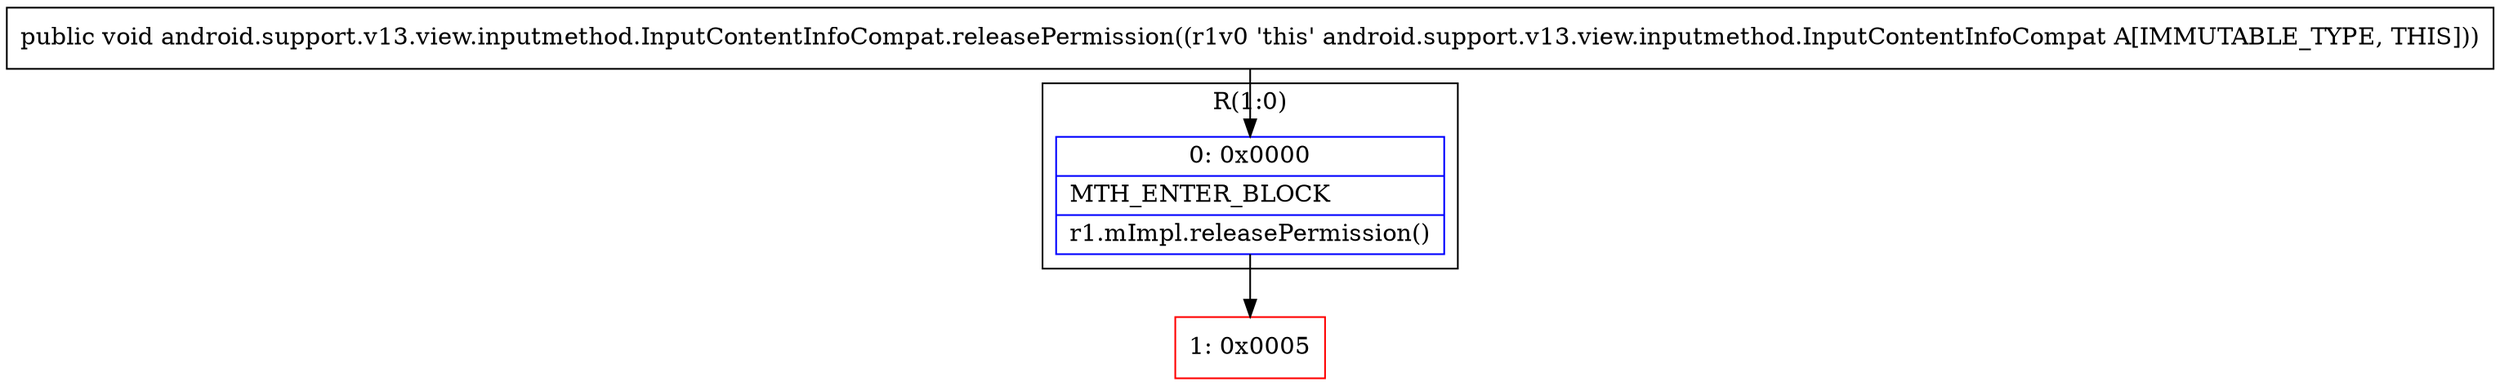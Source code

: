 digraph "CFG forandroid.support.v13.view.inputmethod.InputContentInfoCompat.releasePermission()V" {
subgraph cluster_Region_328966417 {
label = "R(1:0)";
node [shape=record,color=blue];
Node_0 [shape=record,label="{0\:\ 0x0000|MTH_ENTER_BLOCK\l|r1.mImpl.releasePermission()\l}"];
}
Node_1 [shape=record,color=red,label="{1\:\ 0x0005}"];
MethodNode[shape=record,label="{public void android.support.v13.view.inputmethod.InputContentInfoCompat.releasePermission((r1v0 'this' android.support.v13.view.inputmethod.InputContentInfoCompat A[IMMUTABLE_TYPE, THIS])) }"];
MethodNode -> Node_0;
Node_0 -> Node_1;
}

